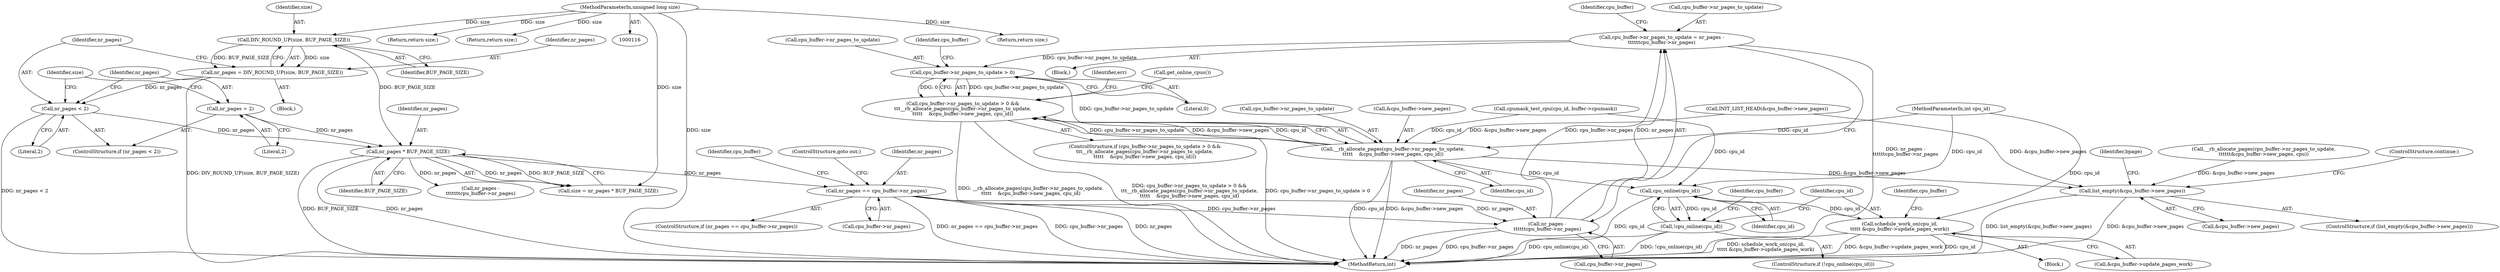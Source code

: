 digraph "0_linux_59643d1535eb220668692a5359de22545af579f6@API" {
"1000330" [label="(Call,cpu_buffer->nr_pages_to_update > 0)"];
"1000314" [label="(Call,cpu_buffer->nr_pages_to_update = nr_pages -\n\t\t\t\t\t\tcpu_buffer->nr_pages)"];
"1000318" [label="(Call,nr_pages -\n\t\t\t\t\t\tcpu_buffer->nr_pages)"];
"1000308" [label="(Call,nr_pages == cpu_buffer->nr_pages)"];
"1000160" [label="(Call,nr_pages * BUF_PAGE_SIZE)"];
"1000152" [label="(Call,nr_pages < 2)"];
"1000146" [label="(Call,nr_pages = DIV_ROUND_UP(size, BUF_PAGE_SIZE))"];
"1000148" [label="(Call,DIV_ROUND_UP(size, BUF_PAGE_SIZE))"];
"1000118" [label="(MethodParameterIn,unsigned long size)"];
"1000155" [label="(Call,nr_pages = 2)"];
"1000329" [label="(Call,cpu_buffer->nr_pages_to_update > 0 &&\n\t\t\t__rb_allocate_pages(cpu_buffer->nr_pages_to_update,\n\t\t\t\t\t    &cpu_buffer->new_pages, cpu_id))"];
"1000335" [label="(Call,__rb_allocate_pages(cpu_buffer->nr_pages_to_update,\n\t\t\t\t\t    &cpu_buffer->new_pages, cpu_id))"];
"1000353" [label="(Call,cpu_online(cpu_id))"];
"1000352" [label="(Call,!cpu_online(cpu_id))"];
"1000359" [label="(Call,schedule_work_on(cpu_id,\n\t\t\t\t\t &cpu_buffer->update_pages_work))"];
"1000429" [label="(Call,list_empty(&cpu_buffer->new_pages))"];
"1000316" [label="(Identifier,cpu_buffer)"];
"1000439" [label="(Identifier,bpage)"];
"1000309" [label="(Identifier,nr_pages)"];
"1000360" [label="(Identifier,cpu_id)"];
"1000146" [label="(Call,nr_pages = DIV_ROUND_UP(size, BUF_PAGE_SIZE))"];
"1000339" [label="(Call,&cpu_buffer->new_pages)"];
"1000131" [label="(Return,return size;)"];
"1000326" [label="(Identifier,cpu_buffer)"];
"1000119" [label="(MethodParameterIn,int cpu_id)"];
"1000212" [label="(Call,__rb_allocate_pages(cpu_buffer->nr_pages_to_update,\n\t\t\t\t\t\t&cpu_buffer->new_pages, cpu))"];
"1000335" [label="(Call,__rb_allocate_pages(cpu_buffer->nr_pages_to_update,\n\t\t\t\t\t    &cpu_buffer->new_pages, cpu_id))"];
"1000334" [label="(Literal,0)"];
"1000161" [label="(Identifier,nr_pages)"];
"1000329" [label="(Call,cpu_buffer->nr_pages_to_update > 0 &&\n\t\t\t__rb_allocate_pages(cpu_buffer->nr_pages_to_update,\n\t\t\t\t\t    &cpu_buffer->new_pages, cpu_id))"];
"1000350" [label="(Call,get_online_cpus())"];
"1000353" [label="(Call,cpu_online(cpu_id))"];
"1000352" [label="(Call,!cpu_online(cpu_id))"];
"1000330" [label="(Call,cpu_buffer->nr_pages_to_update > 0)"];
"1000354" [label="(Identifier,cpu_id)"];
"1000315" [label="(Call,cpu_buffer->nr_pages_to_update)"];
"1000150" [label="(Identifier,BUF_PAGE_SIZE)"];
"1000356" [label="(Identifier,cpu_buffer)"];
"1000319" [label="(Identifier,nr_pages)"];
"1000155" [label="(Call,nr_pages = 2)"];
"1000320" [label="(Call,cpu_buffer->nr_pages)"];
"1000434" [label="(ControlStructure,continue;)"];
"1000144" [label="(Return,return size;)"];
"1000162" [label="(Identifier,BUF_PAGE_SIZE)"];
"1000318" [label="(Call,nr_pages -\n\t\t\t\t\t\tcpu_buffer->nr_pages)"];
"1000346" [label="(Identifier,err)"];
"1000152" [label="(Call,nr_pages < 2)"];
"1000147" [label="(Identifier,nr_pages)"];
"1000331" [label="(Call,cpu_buffer->nr_pages_to_update)"];
"1000294" [label="(Call,cpumask_test_cpu(cpu_id, buffer->cpumask))"];
"1000428" [label="(ControlStructure,if (list_empty(&cpu_buffer->new_pages)))"];
"1000194" [label="(Call,nr_pages -\n\t\t\t\t\t\t\tcpu_buffer->nr_pages)"];
"1000148" [label="(Call,DIV_ROUND_UP(size, BUF_PAGE_SIZE))"];
"1000159" [label="(Identifier,size)"];
"1000118" [label="(MethodParameterIn,unsigned long size)"];
"1000410" [label="(Return,return size;)"];
"1000359" [label="(Call,schedule_work_on(cpu_id,\n\t\t\t\t\t &cpu_buffer->update_pages_work))"];
"1000343" [label="(Identifier,cpu_id)"];
"1000314" [label="(Call,cpu_buffer->nr_pages_to_update = nr_pages -\n\t\t\t\t\t\tcpu_buffer->nr_pages)"];
"1000157" [label="(Literal,2)"];
"1000308" [label="(Call,nr_pages == cpu_buffer->nr_pages)"];
"1000158" [label="(Call,size = nr_pages * BUF_PAGE_SIZE)"];
"1000307" [label="(ControlStructure,if (nr_pages == cpu_buffer->nr_pages))"];
"1000328" [label="(ControlStructure,if (cpu_buffer->nr_pages_to_update > 0 &&\n\t\t\t__rb_allocate_pages(cpu_buffer->nr_pages_to_update,\n\t\t\t\t\t    &cpu_buffer->new_pages, cpu_id)))"];
"1000450" [label="(MethodReturn,int)"];
"1000358" [label="(Block,)"];
"1000351" [label="(ControlStructure,if (!cpu_online(cpu_id)))"];
"1000153" [label="(Identifier,nr_pages)"];
"1000337" [label="(Identifier,cpu_buffer)"];
"1000120" [label="(Block,)"];
"1000323" [label="(Call,INIT_LIST_HEAD(&cpu_buffer->new_pages))"];
"1000291" [label="(Block,)"];
"1000156" [label="(Identifier,nr_pages)"];
"1000149" [label="(Identifier,size)"];
"1000151" [label="(ControlStructure,if (nr_pages < 2))"];
"1000430" [label="(Call,&cpu_buffer->new_pages)"];
"1000310" [label="(Call,cpu_buffer->nr_pages)"];
"1000313" [label="(ControlStructure,goto out;)"];
"1000154" [label="(Literal,2)"];
"1000160" [label="(Call,nr_pages * BUF_PAGE_SIZE)"];
"1000429" [label="(Call,list_empty(&cpu_buffer->new_pages))"];
"1000361" [label="(Call,&cpu_buffer->update_pages_work)"];
"1000368" [label="(Identifier,cpu_buffer)"];
"1000336" [label="(Call,cpu_buffer->nr_pages_to_update)"];
"1000330" -> "1000329"  [label="AST: "];
"1000330" -> "1000334"  [label="CFG: "];
"1000331" -> "1000330"  [label="AST: "];
"1000334" -> "1000330"  [label="AST: "];
"1000337" -> "1000330"  [label="CFG: "];
"1000329" -> "1000330"  [label="CFG: "];
"1000330" -> "1000329"  [label="DDG: cpu_buffer->nr_pages_to_update"];
"1000330" -> "1000329"  [label="DDG: 0"];
"1000314" -> "1000330"  [label="DDG: cpu_buffer->nr_pages_to_update"];
"1000330" -> "1000335"  [label="DDG: cpu_buffer->nr_pages_to_update"];
"1000314" -> "1000291"  [label="AST: "];
"1000314" -> "1000318"  [label="CFG: "];
"1000315" -> "1000314"  [label="AST: "];
"1000318" -> "1000314"  [label="AST: "];
"1000326" -> "1000314"  [label="CFG: "];
"1000314" -> "1000450"  [label="DDG: nr_pages -\n\t\t\t\t\t\tcpu_buffer->nr_pages"];
"1000318" -> "1000314"  [label="DDG: nr_pages"];
"1000318" -> "1000314"  [label="DDG: cpu_buffer->nr_pages"];
"1000318" -> "1000320"  [label="CFG: "];
"1000319" -> "1000318"  [label="AST: "];
"1000320" -> "1000318"  [label="AST: "];
"1000318" -> "1000450"  [label="DDG: nr_pages"];
"1000318" -> "1000450"  [label="DDG: cpu_buffer->nr_pages"];
"1000308" -> "1000318"  [label="DDG: nr_pages"];
"1000308" -> "1000318"  [label="DDG: cpu_buffer->nr_pages"];
"1000308" -> "1000307"  [label="AST: "];
"1000308" -> "1000310"  [label="CFG: "];
"1000309" -> "1000308"  [label="AST: "];
"1000310" -> "1000308"  [label="AST: "];
"1000313" -> "1000308"  [label="CFG: "];
"1000316" -> "1000308"  [label="CFG: "];
"1000308" -> "1000450"  [label="DDG: cpu_buffer->nr_pages"];
"1000308" -> "1000450"  [label="DDG: nr_pages"];
"1000308" -> "1000450"  [label="DDG: nr_pages == cpu_buffer->nr_pages"];
"1000160" -> "1000308"  [label="DDG: nr_pages"];
"1000160" -> "1000158"  [label="AST: "];
"1000160" -> "1000162"  [label="CFG: "];
"1000161" -> "1000160"  [label="AST: "];
"1000162" -> "1000160"  [label="AST: "];
"1000158" -> "1000160"  [label="CFG: "];
"1000160" -> "1000450"  [label="DDG: BUF_PAGE_SIZE"];
"1000160" -> "1000450"  [label="DDG: nr_pages"];
"1000160" -> "1000158"  [label="DDG: nr_pages"];
"1000160" -> "1000158"  [label="DDG: BUF_PAGE_SIZE"];
"1000152" -> "1000160"  [label="DDG: nr_pages"];
"1000155" -> "1000160"  [label="DDG: nr_pages"];
"1000148" -> "1000160"  [label="DDG: BUF_PAGE_SIZE"];
"1000160" -> "1000194"  [label="DDG: nr_pages"];
"1000152" -> "1000151"  [label="AST: "];
"1000152" -> "1000154"  [label="CFG: "];
"1000153" -> "1000152"  [label="AST: "];
"1000154" -> "1000152"  [label="AST: "];
"1000156" -> "1000152"  [label="CFG: "];
"1000159" -> "1000152"  [label="CFG: "];
"1000152" -> "1000450"  [label="DDG: nr_pages < 2"];
"1000146" -> "1000152"  [label="DDG: nr_pages"];
"1000146" -> "1000120"  [label="AST: "];
"1000146" -> "1000148"  [label="CFG: "];
"1000147" -> "1000146"  [label="AST: "];
"1000148" -> "1000146"  [label="AST: "];
"1000153" -> "1000146"  [label="CFG: "];
"1000146" -> "1000450"  [label="DDG: DIV_ROUND_UP(size, BUF_PAGE_SIZE)"];
"1000148" -> "1000146"  [label="DDG: size"];
"1000148" -> "1000146"  [label="DDG: BUF_PAGE_SIZE"];
"1000148" -> "1000150"  [label="CFG: "];
"1000149" -> "1000148"  [label="AST: "];
"1000150" -> "1000148"  [label="AST: "];
"1000118" -> "1000148"  [label="DDG: size"];
"1000118" -> "1000116"  [label="AST: "];
"1000118" -> "1000450"  [label="DDG: size"];
"1000118" -> "1000131"  [label="DDG: size"];
"1000118" -> "1000144"  [label="DDG: size"];
"1000118" -> "1000158"  [label="DDG: size"];
"1000118" -> "1000410"  [label="DDG: size"];
"1000155" -> "1000151"  [label="AST: "];
"1000155" -> "1000157"  [label="CFG: "];
"1000156" -> "1000155"  [label="AST: "];
"1000157" -> "1000155"  [label="AST: "];
"1000159" -> "1000155"  [label="CFG: "];
"1000329" -> "1000328"  [label="AST: "];
"1000329" -> "1000335"  [label="CFG: "];
"1000335" -> "1000329"  [label="AST: "];
"1000346" -> "1000329"  [label="CFG: "];
"1000350" -> "1000329"  [label="CFG: "];
"1000329" -> "1000450"  [label="DDG: cpu_buffer->nr_pages_to_update > 0 &&\n\t\t\t__rb_allocate_pages(cpu_buffer->nr_pages_to_update,\n\t\t\t\t\t    &cpu_buffer->new_pages, cpu_id)"];
"1000329" -> "1000450"  [label="DDG: cpu_buffer->nr_pages_to_update > 0"];
"1000329" -> "1000450"  [label="DDG: __rb_allocate_pages(cpu_buffer->nr_pages_to_update,\n\t\t\t\t\t    &cpu_buffer->new_pages, cpu_id)"];
"1000335" -> "1000329"  [label="DDG: cpu_buffer->nr_pages_to_update"];
"1000335" -> "1000329"  [label="DDG: &cpu_buffer->new_pages"];
"1000335" -> "1000329"  [label="DDG: cpu_id"];
"1000335" -> "1000343"  [label="CFG: "];
"1000336" -> "1000335"  [label="AST: "];
"1000339" -> "1000335"  [label="AST: "];
"1000343" -> "1000335"  [label="AST: "];
"1000335" -> "1000450"  [label="DDG: &cpu_buffer->new_pages"];
"1000335" -> "1000450"  [label="DDG: cpu_id"];
"1000323" -> "1000335"  [label="DDG: &cpu_buffer->new_pages"];
"1000294" -> "1000335"  [label="DDG: cpu_id"];
"1000119" -> "1000335"  [label="DDG: cpu_id"];
"1000335" -> "1000353"  [label="DDG: cpu_id"];
"1000335" -> "1000429"  [label="DDG: &cpu_buffer->new_pages"];
"1000353" -> "1000352"  [label="AST: "];
"1000353" -> "1000354"  [label="CFG: "];
"1000354" -> "1000353"  [label="AST: "];
"1000352" -> "1000353"  [label="CFG: "];
"1000353" -> "1000450"  [label="DDG: cpu_id"];
"1000353" -> "1000352"  [label="DDG: cpu_id"];
"1000294" -> "1000353"  [label="DDG: cpu_id"];
"1000119" -> "1000353"  [label="DDG: cpu_id"];
"1000353" -> "1000359"  [label="DDG: cpu_id"];
"1000352" -> "1000351"  [label="AST: "];
"1000356" -> "1000352"  [label="CFG: "];
"1000360" -> "1000352"  [label="CFG: "];
"1000352" -> "1000450"  [label="DDG: cpu_online(cpu_id)"];
"1000352" -> "1000450"  [label="DDG: !cpu_online(cpu_id)"];
"1000359" -> "1000358"  [label="AST: "];
"1000359" -> "1000361"  [label="CFG: "];
"1000360" -> "1000359"  [label="AST: "];
"1000361" -> "1000359"  [label="AST: "];
"1000368" -> "1000359"  [label="CFG: "];
"1000359" -> "1000450"  [label="DDG: &cpu_buffer->update_pages_work"];
"1000359" -> "1000450"  [label="DDG: cpu_id"];
"1000359" -> "1000450"  [label="DDG: schedule_work_on(cpu_id,\n\t\t\t\t\t &cpu_buffer->update_pages_work)"];
"1000119" -> "1000359"  [label="DDG: cpu_id"];
"1000429" -> "1000428"  [label="AST: "];
"1000429" -> "1000430"  [label="CFG: "];
"1000430" -> "1000429"  [label="AST: "];
"1000434" -> "1000429"  [label="CFG: "];
"1000439" -> "1000429"  [label="CFG: "];
"1000429" -> "1000450"  [label="DDG: &cpu_buffer->new_pages"];
"1000429" -> "1000450"  [label="DDG: list_empty(&cpu_buffer->new_pages)"];
"1000212" -> "1000429"  [label="DDG: &cpu_buffer->new_pages"];
"1000323" -> "1000429"  [label="DDG: &cpu_buffer->new_pages"];
}
